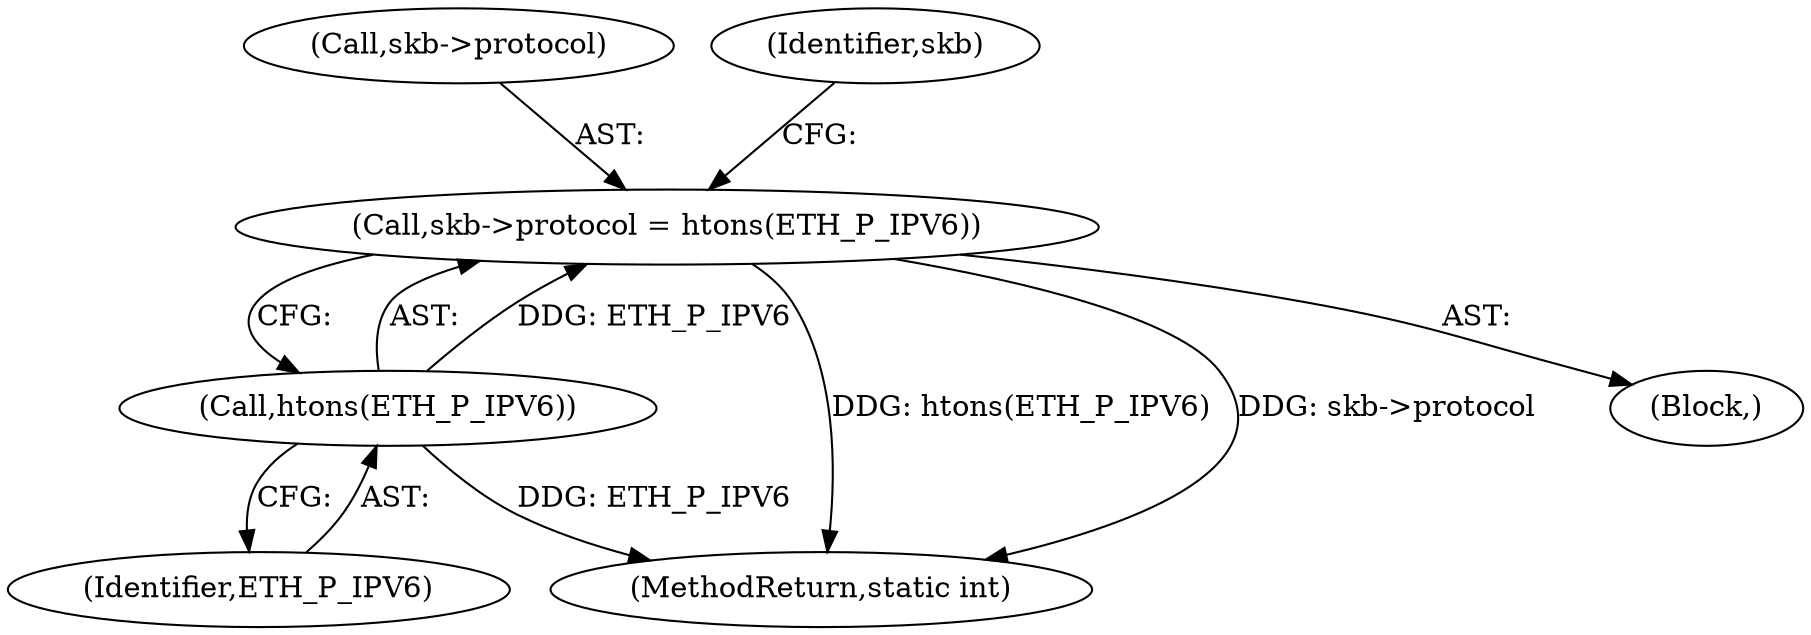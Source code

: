 digraph "0_linux_232cd35d0804cc241eb887bb8d4d9b3b9881c64a@pointer" {
"1000747" [label="(Call,skb->protocol = htons(ETH_P_IPV6))"];
"1000751" [label="(Call,htons(ETH_P_IPV6))"];
"1000752" [label="(Identifier,ETH_P_IPV6)"];
"1001100" [label="(MethodReturn,static int)"];
"1000748" [label="(Call,skb->protocol)"];
"1000755" [label="(Identifier,skb)"];
"1000747" [label="(Call,skb->protocol = htons(ETH_P_IPV6))"];
"1000544" [label="(Block,)"];
"1000751" [label="(Call,htons(ETH_P_IPV6))"];
"1000747" -> "1000544"  [label="AST: "];
"1000747" -> "1000751"  [label="CFG: "];
"1000748" -> "1000747"  [label="AST: "];
"1000751" -> "1000747"  [label="AST: "];
"1000755" -> "1000747"  [label="CFG: "];
"1000747" -> "1001100"  [label="DDG: htons(ETH_P_IPV6)"];
"1000747" -> "1001100"  [label="DDG: skb->protocol"];
"1000751" -> "1000747"  [label="DDG: ETH_P_IPV6"];
"1000751" -> "1000752"  [label="CFG: "];
"1000752" -> "1000751"  [label="AST: "];
"1000751" -> "1001100"  [label="DDG: ETH_P_IPV6"];
}
